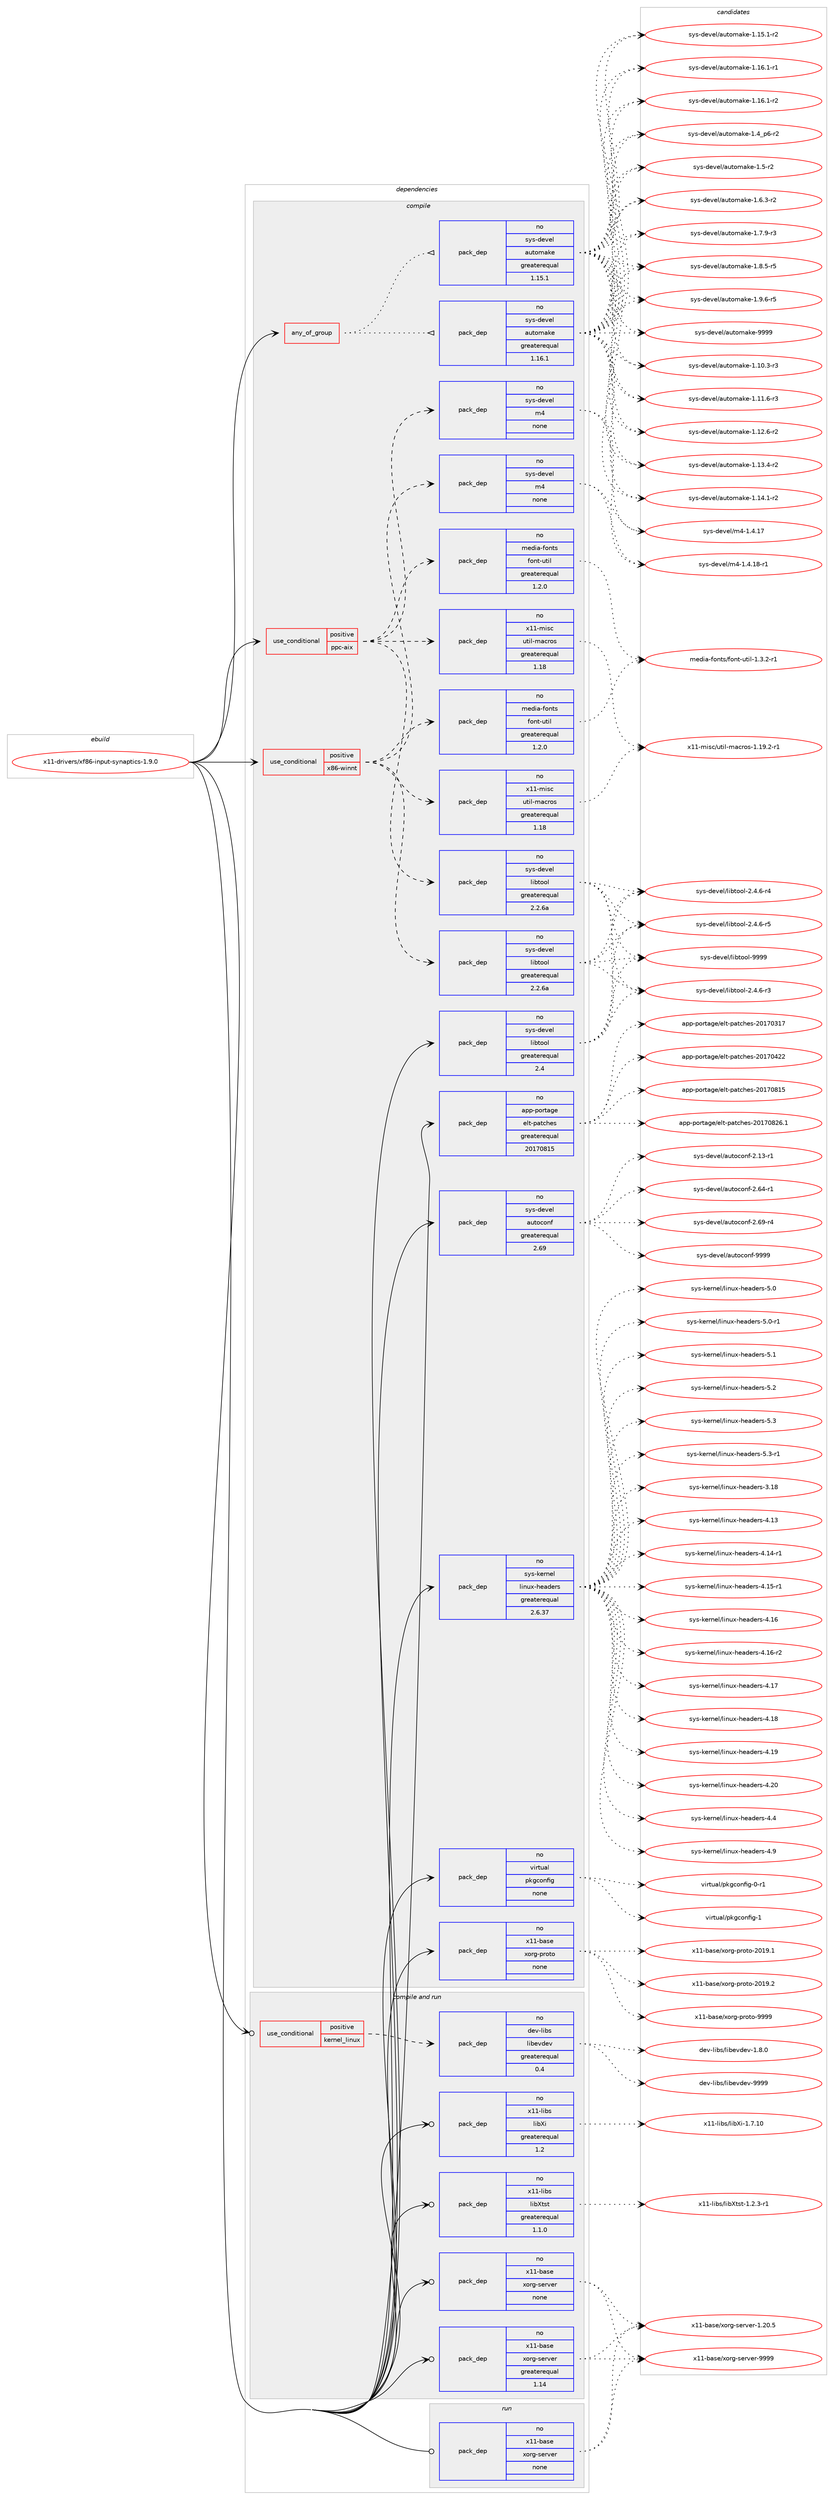 digraph prolog {

# *************
# Graph options
# *************

newrank=true;
concentrate=true;
compound=true;
graph [rankdir=LR,fontname=Helvetica,fontsize=10,ranksep=1.5];#, ranksep=2.5, nodesep=0.2];
edge  [arrowhead=vee];
node  [fontname=Helvetica,fontsize=10];

# **********
# The ebuild
# **********

subgraph cluster_leftcol {
color=gray;
rank=same;
label=<<i>ebuild</i>>;
id [label="x11-drivers/xf86-input-synaptics-1.9.0", color=red, width=4, href="../x11-drivers/xf86-input-synaptics-1.9.0.svg"];
}

# ****************
# The dependencies
# ****************

subgraph cluster_midcol {
color=gray;
label=<<i>dependencies</i>>;
subgraph cluster_compile {
fillcolor="#eeeeee";
style=filled;
label=<<i>compile</i>>;
subgraph any15921 {
dependency914341 [label=<<TABLE BORDER="0" CELLBORDER="1" CELLSPACING="0" CELLPADDING="4"><TR><TD CELLPADDING="10">any_of_group</TD></TR></TABLE>>, shape=none, color=red];subgraph pack678739 {
dependency914342 [label=<<TABLE BORDER="0" CELLBORDER="1" CELLSPACING="0" CELLPADDING="4" WIDTH="220"><TR><TD ROWSPAN="6" CELLPADDING="30">pack_dep</TD></TR><TR><TD WIDTH="110">no</TD></TR><TR><TD>sys-devel</TD></TR><TR><TD>automake</TD></TR><TR><TD>greaterequal</TD></TR><TR><TD>1.16.1</TD></TR></TABLE>>, shape=none, color=blue];
}
dependency914341:e -> dependency914342:w [weight=20,style="dotted",arrowhead="oinv"];
subgraph pack678740 {
dependency914343 [label=<<TABLE BORDER="0" CELLBORDER="1" CELLSPACING="0" CELLPADDING="4" WIDTH="220"><TR><TD ROWSPAN="6" CELLPADDING="30">pack_dep</TD></TR><TR><TD WIDTH="110">no</TD></TR><TR><TD>sys-devel</TD></TR><TR><TD>automake</TD></TR><TR><TD>greaterequal</TD></TR><TR><TD>1.15.1</TD></TR></TABLE>>, shape=none, color=blue];
}
dependency914341:e -> dependency914343:w [weight=20,style="dotted",arrowhead="oinv"];
}
id:e -> dependency914341:w [weight=20,style="solid",arrowhead="vee"];
subgraph cond219094 {
dependency914344 [label=<<TABLE BORDER="0" CELLBORDER="1" CELLSPACING="0" CELLPADDING="4"><TR><TD ROWSPAN="3" CELLPADDING="10">use_conditional</TD></TR><TR><TD>positive</TD></TR><TR><TD>ppc-aix</TD></TR></TABLE>>, shape=none, color=red];
subgraph pack678741 {
dependency914345 [label=<<TABLE BORDER="0" CELLBORDER="1" CELLSPACING="0" CELLPADDING="4" WIDTH="220"><TR><TD ROWSPAN="6" CELLPADDING="30">pack_dep</TD></TR><TR><TD WIDTH="110">no</TD></TR><TR><TD>sys-devel</TD></TR><TR><TD>libtool</TD></TR><TR><TD>greaterequal</TD></TR><TR><TD>2.2.6a</TD></TR></TABLE>>, shape=none, color=blue];
}
dependency914344:e -> dependency914345:w [weight=20,style="dashed",arrowhead="vee"];
subgraph pack678742 {
dependency914346 [label=<<TABLE BORDER="0" CELLBORDER="1" CELLSPACING="0" CELLPADDING="4" WIDTH="220"><TR><TD ROWSPAN="6" CELLPADDING="30">pack_dep</TD></TR><TR><TD WIDTH="110">no</TD></TR><TR><TD>sys-devel</TD></TR><TR><TD>m4</TD></TR><TR><TD>none</TD></TR><TR><TD></TD></TR></TABLE>>, shape=none, color=blue];
}
dependency914344:e -> dependency914346:w [weight=20,style="dashed",arrowhead="vee"];
subgraph pack678743 {
dependency914347 [label=<<TABLE BORDER="0" CELLBORDER="1" CELLSPACING="0" CELLPADDING="4" WIDTH="220"><TR><TD ROWSPAN="6" CELLPADDING="30">pack_dep</TD></TR><TR><TD WIDTH="110">no</TD></TR><TR><TD>x11-misc</TD></TR><TR><TD>util-macros</TD></TR><TR><TD>greaterequal</TD></TR><TR><TD>1.18</TD></TR></TABLE>>, shape=none, color=blue];
}
dependency914344:e -> dependency914347:w [weight=20,style="dashed",arrowhead="vee"];
subgraph pack678744 {
dependency914348 [label=<<TABLE BORDER="0" CELLBORDER="1" CELLSPACING="0" CELLPADDING="4" WIDTH="220"><TR><TD ROWSPAN="6" CELLPADDING="30">pack_dep</TD></TR><TR><TD WIDTH="110">no</TD></TR><TR><TD>media-fonts</TD></TR><TR><TD>font-util</TD></TR><TR><TD>greaterequal</TD></TR><TR><TD>1.2.0</TD></TR></TABLE>>, shape=none, color=blue];
}
dependency914344:e -> dependency914348:w [weight=20,style="dashed",arrowhead="vee"];
}
id:e -> dependency914344:w [weight=20,style="solid",arrowhead="vee"];
subgraph cond219095 {
dependency914349 [label=<<TABLE BORDER="0" CELLBORDER="1" CELLSPACING="0" CELLPADDING="4"><TR><TD ROWSPAN="3" CELLPADDING="10">use_conditional</TD></TR><TR><TD>positive</TD></TR><TR><TD>x86-winnt</TD></TR></TABLE>>, shape=none, color=red];
subgraph pack678745 {
dependency914350 [label=<<TABLE BORDER="0" CELLBORDER="1" CELLSPACING="0" CELLPADDING="4" WIDTH="220"><TR><TD ROWSPAN="6" CELLPADDING="30">pack_dep</TD></TR><TR><TD WIDTH="110">no</TD></TR><TR><TD>sys-devel</TD></TR><TR><TD>libtool</TD></TR><TR><TD>greaterequal</TD></TR><TR><TD>2.2.6a</TD></TR></TABLE>>, shape=none, color=blue];
}
dependency914349:e -> dependency914350:w [weight=20,style="dashed",arrowhead="vee"];
subgraph pack678746 {
dependency914351 [label=<<TABLE BORDER="0" CELLBORDER="1" CELLSPACING="0" CELLPADDING="4" WIDTH="220"><TR><TD ROWSPAN="6" CELLPADDING="30">pack_dep</TD></TR><TR><TD WIDTH="110">no</TD></TR><TR><TD>sys-devel</TD></TR><TR><TD>m4</TD></TR><TR><TD>none</TD></TR><TR><TD></TD></TR></TABLE>>, shape=none, color=blue];
}
dependency914349:e -> dependency914351:w [weight=20,style="dashed",arrowhead="vee"];
subgraph pack678747 {
dependency914352 [label=<<TABLE BORDER="0" CELLBORDER="1" CELLSPACING="0" CELLPADDING="4" WIDTH="220"><TR><TD ROWSPAN="6" CELLPADDING="30">pack_dep</TD></TR><TR><TD WIDTH="110">no</TD></TR><TR><TD>x11-misc</TD></TR><TR><TD>util-macros</TD></TR><TR><TD>greaterequal</TD></TR><TR><TD>1.18</TD></TR></TABLE>>, shape=none, color=blue];
}
dependency914349:e -> dependency914352:w [weight=20,style="dashed",arrowhead="vee"];
subgraph pack678748 {
dependency914353 [label=<<TABLE BORDER="0" CELLBORDER="1" CELLSPACING="0" CELLPADDING="4" WIDTH="220"><TR><TD ROWSPAN="6" CELLPADDING="30">pack_dep</TD></TR><TR><TD WIDTH="110">no</TD></TR><TR><TD>media-fonts</TD></TR><TR><TD>font-util</TD></TR><TR><TD>greaterequal</TD></TR><TR><TD>1.2.0</TD></TR></TABLE>>, shape=none, color=blue];
}
dependency914349:e -> dependency914353:w [weight=20,style="dashed",arrowhead="vee"];
}
id:e -> dependency914349:w [weight=20,style="solid",arrowhead="vee"];
subgraph pack678749 {
dependency914354 [label=<<TABLE BORDER="0" CELLBORDER="1" CELLSPACING="0" CELLPADDING="4" WIDTH="220"><TR><TD ROWSPAN="6" CELLPADDING="30">pack_dep</TD></TR><TR><TD WIDTH="110">no</TD></TR><TR><TD>app-portage</TD></TR><TR><TD>elt-patches</TD></TR><TR><TD>greaterequal</TD></TR><TR><TD>20170815</TD></TR></TABLE>>, shape=none, color=blue];
}
id:e -> dependency914354:w [weight=20,style="solid",arrowhead="vee"];
subgraph pack678750 {
dependency914355 [label=<<TABLE BORDER="0" CELLBORDER="1" CELLSPACING="0" CELLPADDING="4" WIDTH="220"><TR><TD ROWSPAN="6" CELLPADDING="30">pack_dep</TD></TR><TR><TD WIDTH="110">no</TD></TR><TR><TD>sys-devel</TD></TR><TR><TD>autoconf</TD></TR><TR><TD>greaterequal</TD></TR><TR><TD>2.69</TD></TR></TABLE>>, shape=none, color=blue];
}
id:e -> dependency914355:w [weight=20,style="solid",arrowhead="vee"];
subgraph pack678751 {
dependency914356 [label=<<TABLE BORDER="0" CELLBORDER="1" CELLSPACING="0" CELLPADDING="4" WIDTH="220"><TR><TD ROWSPAN="6" CELLPADDING="30">pack_dep</TD></TR><TR><TD WIDTH="110">no</TD></TR><TR><TD>sys-devel</TD></TR><TR><TD>libtool</TD></TR><TR><TD>greaterequal</TD></TR><TR><TD>2.4</TD></TR></TABLE>>, shape=none, color=blue];
}
id:e -> dependency914356:w [weight=20,style="solid",arrowhead="vee"];
subgraph pack678752 {
dependency914357 [label=<<TABLE BORDER="0" CELLBORDER="1" CELLSPACING="0" CELLPADDING="4" WIDTH="220"><TR><TD ROWSPAN="6" CELLPADDING="30">pack_dep</TD></TR><TR><TD WIDTH="110">no</TD></TR><TR><TD>sys-kernel</TD></TR><TR><TD>linux-headers</TD></TR><TR><TD>greaterequal</TD></TR><TR><TD>2.6.37</TD></TR></TABLE>>, shape=none, color=blue];
}
id:e -> dependency914357:w [weight=20,style="solid",arrowhead="vee"];
subgraph pack678753 {
dependency914358 [label=<<TABLE BORDER="0" CELLBORDER="1" CELLSPACING="0" CELLPADDING="4" WIDTH="220"><TR><TD ROWSPAN="6" CELLPADDING="30">pack_dep</TD></TR><TR><TD WIDTH="110">no</TD></TR><TR><TD>virtual</TD></TR><TR><TD>pkgconfig</TD></TR><TR><TD>none</TD></TR><TR><TD></TD></TR></TABLE>>, shape=none, color=blue];
}
id:e -> dependency914358:w [weight=20,style="solid",arrowhead="vee"];
subgraph pack678754 {
dependency914359 [label=<<TABLE BORDER="0" CELLBORDER="1" CELLSPACING="0" CELLPADDING="4" WIDTH="220"><TR><TD ROWSPAN="6" CELLPADDING="30">pack_dep</TD></TR><TR><TD WIDTH="110">no</TD></TR><TR><TD>x11-base</TD></TR><TR><TD>xorg-proto</TD></TR><TR><TD>none</TD></TR><TR><TD></TD></TR></TABLE>>, shape=none, color=blue];
}
id:e -> dependency914359:w [weight=20,style="solid",arrowhead="vee"];
}
subgraph cluster_compileandrun {
fillcolor="#eeeeee";
style=filled;
label=<<i>compile and run</i>>;
subgraph cond219096 {
dependency914360 [label=<<TABLE BORDER="0" CELLBORDER="1" CELLSPACING="0" CELLPADDING="4"><TR><TD ROWSPAN="3" CELLPADDING="10">use_conditional</TD></TR><TR><TD>positive</TD></TR><TR><TD>kernel_linux</TD></TR></TABLE>>, shape=none, color=red];
subgraph pack678755 {
dependency914361 [label=<<TABLE BORDER="0" CELLBORDER="1" CELLSPACING="0" CELLPADDING="4" WIDTH="220"><TR><TD ROWSPAN="6" CELLPADDING="30">pack_dep</TD></TR><TR><TD WIDTH="110">no</TD></TR><TR><TD>dev-libs</TD></TR><TR><TD>libevdev</TD></TR><TR><TD>greaterequal</TD></TR><TR><TD>0.4</TD></TR></TABLE>>, shape=none, color=blue];
}
dependency914360:e -> dependency914361:w [weight=20,style="dashed",arrowhead="vee"];
}
id:e -> dependency914360:w [weight=20,style="solid",arrowhead="odotvee"];
subgraph pack678756 {
dependency914362 [label=<<TABLE BORDER="0" CELLBORDER="1" CELLSPACING="0" CELLPADDING="4" WIDTH="220"><TR><TD ROWSPAN="6" CELLPADDING="30">pack_dep</TD></TR><TR><TD WIDTH="110">no</TD></TR><TR><TD>x11-base</TD></TR><TR><TD>xorg-server</TD></TR><TR><TD>greaterequal</TD></TR><TR><TD>1.14</TD></TR></TABLE>>, shape=none, color=blue];
}
id:e -> dependency914362:w [weight=20,style="solid",arrowhead="odotvee"];
subgraph pack678757 {
dependency914363 [label=<<TABLE BORDER="0" CELLBORDER="1" CELLSPACING="0" CELLPADDING="4" WIDTH="220"><TR><TD ROWSPAN="6" CELLPADDING="30">pack_dep</TD></TR><TR><TD WIDTH="110">no</TD></TR><TR><TD>x11-base</TD></TR><TR><TD>xorg-server</TD></TR><TR><TD>none</TD></TR><TR><TD></TD></TR></TABLE>>, shape=none, color=blue];
}
id:e -> dependency914363:w [weight=20,style="solid",arrowhead="odotvee"];
subgraph pack678758 {
dependency914364 [label=<<TABLE BORDER="0" CELLBORDER="1" CELLSPACING="0" CELLPADDING="4" WIDTH="220"><TR><TD ROWSPAN="6" CELLPADDING="30">pack_dep</TD></TR><TR><TD WIDTH="110">no</TD></TR><TR><TD>x11-libs</TD></TR><TR><TD>libXi</TD></TR><TR><TD>greaterequal</TD></TR><TR><TD>1.2</TD></TR></TABLE>>, shape=none, color=blue];
}
id:e -> dependency914364:w [weight=20,style="solid",arrowhead="odotvee"];
subgraph pack678759 {
dependency914365 [label=<<TABLE BORDER="0" CELLBORDER="1" CELLSPACING="0" CELLPADDING="4" WIDTH="220"><TR><TD ROWSPAN="6" CELLPADDING="30">pack_dep</TD></TR><TR><TD WIDTH="110">no</TD></TR><TR><TD>x11-libs</TD></TR><TR><TD>libXtst</TD></TR><TR><TD>greaterequal</TD></TR><TR><TD>1.1.0</TD></TR></TABLE>>, shape=none, color=blue];
}
id:e -> dependency914365:w [weight=20,style="solid",arrowhead="odotvee"];
}
subgraph cluster_run {
fillcolor="#eeeeee";
style=filled;
label=<<i>run</i>>;
subgraph pack678760 {
dependency914366 [label=<<TABLE BORDER="0" CELLBORDER="1" CELLSPACING="0" CELLPADDING="4" WIDTH="220"><TR><TD ROWSPAN="6" CELLPADDING="30">pack_dep</TD></TR><TR><TD WIDTH="110">no</TD></TR><TR><TD>x11-base</TD></TR><TR><TD>xorg-server</TD></TR><TR><TD>none</TD></TR><TR><TD></TD></TR></TABLE>>, shape=none, color=blue];
}
id:e -> dependency914366:w [weight=20,style="solid",arrowhead="odot"];
}
}

# **************
# The candidates
# **************

subgraph cluster_choices {
rank=same;
color=gray;
label=<<i>candidates</i>>;

subgraph choice678739 {
color=black;
nodesep=1;
choice11512111545100101118101108479711711611110997107101454946494846514511451 [label="sys-devel/automake-1.10.3-r3", color=red, width=4,href="../sys-devel/automake-1.10.3-r3.svg"];
choice11512111545100101118101108479711711611110997107101454946494946544511451 [label="sys-devel/automake-1.11.6-r3", color=red, width=4,href="../sys-devel/automake-1.11.6-r3.svg"];
choice11512111545100101118101108479711711611110997107101454946495046544511450 [label="sys-devel/automake-1.12.6-r2", color=red, width=4,href="../sys-devel/automake-1.12.6-r2.svg"];
choice11512111545100101118101108479711711611110997107101454946495146524511450 [label="sys-devel/automake-1.13.4-r2", color=red, width=4,href="../sys-devel/automake-1.13.4-r2.svg"];
choice11512111545100101118101108479711711611110997107101454946495246494511450 [label="sys-devel/automake-1.14.1-r2", color=red, width=4,href="../sys-devel/automake-1.14.1-r2.svg"];
choice11512111545100101118101108479711711611110997107101454946495346494511450 [label="sys-devel/automake-1.15.1-r2", color=red, width=4,href="../sys-devel/automake-1.15.1-r2.svg"];
choice11512111545100101118101108479711711611110997107101454946495446494511449 [label="sys-devel/automake-1.16.1-r1", color=red, width=4,href="../sys-devel/automake-1.16.1-r1.svg"];
choice11512111545100101118101108479711711611110997107101454946495446494511450 [label="sys-devel/automake-1.16.1-r2", color=red, width=4,href="../sys-devel/automake-1.16.1-r2.svg"];
choice115121115451001011181011084797117116111109971071014549465295112544511450 [label="sys-devel/automake-1.4_p6-r2", color=red, width=4,href="../sys-devel/automake-1.4_p6-r2.svg"];
choice11512111545100101118101108479711711611110997107101454946534511450 [label="sys-devel/automake-1.5-r2", color=red, width=4,href="../sys-devel/automake-1.5-r2.svg"];
choice115121115451001011181011084797117116111109971071014549465446514511450 [label="sys-devel/automake-1.6.3-r2", color=red, width=4,href="../sys-devel/automake-1.6.3-r2.svg"];
choice115121115451001011181011084797117116111109971071014549465546574511451 [label="sys-devel/automake-1.7.9-r3", color=red, width=4,href="../sys-devel/automake-1.7.9-r3.svg"];
choice115121115451001011181011084797117116111109971071014549465646534511453 [label="sys-devel/automake-1.8.5-r5", color=red, width=4,href="../sys-devel/automake-1.8.5-r5.svg"];
choice115121115451001011181011084797117116111109971071014549465746544511453 [label="sys-devel/automake-1.9.6-r5", color=red, width=4,href="../sys-devel/automake-1.9.6-r5.svg"];
choice115121115451001011181011084797117116111109971071014557575757 [label="sys-devel/automake-9999", color=red, width=4,href="../sys-devel/automake-9999.svg"];
dependency914342:e -> choice11512111545100101118101108479711711611110997107101454946494846514511451:w [style=dotted,weight="100"];
dependency914342:e -> choice11512111545100101118101108479711711611110997107101454946494946544511451:w [style=dotted,weight="100"];
dependency914342:e -> choice11512111545100101118101108479711711611110997107101454946495046544511450:w [style=dotted,weight="100"];
dependency914342:e -> choice11512111545100101118101108479711711611110997107101454946495146524511450:w [style=dotted,weight="100"];
dependency914342:e -> choice11512111545100101118101108479711711611110997107101454946495246494511450:w [style=dotted,weight="100"];
dependency914342:e -> choice11512111545100101118101108479711711611110997107101454946495346494511450:w [style=dotted,weight="100"];
dependency914342:e -> choice11512111545100101118101108479711711611110997107101454946495446494511449:w [style=dotted,weight="100"];
dependency914342:e -> choice11512111545100101118101108479711711611110997107101454946495446494511450:w [style=dotted,weight="100"];
dependency914342:e -> choice115121115451001011181011084797117116111109971071014549465295112544511450:w [style=dotted,weight="100"];
dependency914342:e -> choice11512111545100101118101108479711711611110997107101454946534511450:w [style=dotted,weight="100"];
dependency914342:e -> choice115121115451001011181011084797117116111109971071014549465446514511450:w [style=dotted,weight="100"];
dependency914342:e -> choice115121115451001011181011084797117116111109971071014549465546574511451:w [style=dotted,weight="100"];
dependency914342:e -> choice115121115451001011181011084797117116111109971071014549465646534511453:w [style=dotted,weight="100"];
dependency914342:e -> choice115121115451001011181011084797117116111109971071014549465746544511453:w [style=dotted,weight="100"];
dependency914342:e -> choice115121115451001011181011084797117116111109971071014557575757:w [style=dotted,weight="100"];
}
subgraph choice678740 {
color=black;
nodesep=1;
choice11512111545100101118101108479711711611110997107101454946494846514511451 [label="sys-devel/automake-1.10.3-r3", color=red, width=4,href="../sys-devel/automake-1.10.3-r3.svg"];
choice11512111545100101118101108479711711611110997107101454946494946544511451 [label="sys-devel/automake-1.11.6-r3", color=red, width=4,href="../sys-devel/automake-1.11.6-r3.svg"];
choice11512111545100101118101108479711711611110997107101454946495046544511450 [label="sys-devel/automake-1.12.6-r2", color=red, width=4,href="../sys-devel/automake-1.12.6-r2.svg"];
choice11512111545100101118101108479711711611110997107101454946495146524511450 [label="sys-devel/automake-1.13.4-r2", color=red, width=4,href="../sys-devel/automake-1.13.4-r2.svg"];
choice11512111545100101118101108479711711611110997107101454946495246494511450 [label="sys-devel/automake-1.14.1-r2", color=red, width=4,href="../sys-devel/automake-1.14.1-r2.svg"];
choice11512111545100101118101108479711711611110997107101454946495346494511450 [label="sys-devel/automake-1.15.1-r2", color=red, width=4,href="../sys-devel/automake-1.15.1-r2.svg"];
choice11512111545100101118101108479711711611110997107101454946495446494511449 [label="sys-devel/automake-1.16.1-r1", color=red, width=4,href="../sys-devel/automake-1.16.1-r1.svg"];
choice11512111545100101118101108479711711611110997107101454946495446494511450 [label="sys-devel/automake-1.16.1-r2", color=red, width=4,href="../sys-devel/automake-1.16.1-r2.svg"];
choice115121115451001011181011084797117116111109971071014549465295112544511450 [label="sys-devel/automake-1.4_p6-r2", color=red, width=4,href="../sys-devel/automake-1.4_p6-r2.svg"];
choice11512111545100101118101108479711711611110997107101454946534511450 [label="sys-devel/automake-1.5-r2", color=red, width=4,href="../sys-devel/automake-1.5-r2.svg"];
choice115121115451001011181011084797117116111109971071014549465446514511450 [label="sys-devel/automake-1.6.3-r2", color=red, width=4,href="../sys-devel/automake-1.6.3-r2.svg"];
choice115121115451001011181011084797117116111109971071014549465546574511451 [label="sys-devel/automake-1.7.9-r3", color=red, width=4,href="../sys-devel/automake-1.7.9-r3.svg"];
choice115121115451001011181011084797117116111109971071014549465646534511453 [label="sys-devel/automake-1.8.5-r5", color=red, width=4,href="../sys-devel/automake-1.8.5-r5.svg"];
choice115121115451001011181011084797117116111109971071014549465746544511453 [label="sys-devel/automake-1.9.6-r5", color=red, width=4,href="../sys-devel/automake-1.9.6-r5.svg"];
choice115121115451001011181011084797117116111109971071014557575757 [label="sys-devel/automake-9999", color=red, width=4,href="../sys-devel/automake-9999.svg"];
dependency914343:e -> choice11512111545100101118101108479711711611110997107101454946494846514511451:w [style=dotted,weight="100"];
dependency914343:e -> choice11512111545100101118101108479711711611110997107101454946494946544511451:w [style=dotted,weight="100"];
dependency914343:e -> choice11512111545100101118101108479711711611110997107101454946495046544511450:w [style=dotted,weight="100"];
dependency914343:e -> choice11512111545100101118101108479711711611110997107101454946495146524511450:w [style=dotted,weight="100"];
dependency914343:e -> choice11512111545100101118101108479711711611110997107101454946495246494511450:w [style=dotted,weight="100"];
dependency914343:e -> choice11512111545100101118101108479711711611110997107101454946495346494511450:w [style=dotted,weight="100"];
dependency914343:e -> choice11512111545100101118101108479711711611110997107101454946495446494511449:w [style=dotted,weight="100"];
dependency914343:e -> choice11512111545100101118101108479711711611110997107101454946495446494511450:w [style=dotted,weight="100"];
dependency914343:e -> choice115121115451001011181011084797117116111109971071014549465295112544511450:w [style=dotted,weight="100"];
dependency914343:e -> choice11512111545100101118101108479711711611110997107101454946534511450:w [style=dotted,weight="100"];
dependency914343:e -> choice115121115451001011181011084797117116111109971071014549465446514511450:w [style=dotted,weight="100"];
dependency914343:e -> choice115121115451001011181011084797117116111109971071014549465546574511451:w [style=dotted,weight="100"];
dependency914343:e -> choice115121115451001011181011084797117116111109971071014549465646534511453:w [style=dotted,weight="100"];
dependency914343:e -> choice115121115451001011181011084797117116111109971071014549465746544511453:w [style=dotted,weight="100"];
dependency914343:e -> choice115121115451001011181011084797117116111109971071014557575757:w [style=dotted,weight="100"];
}
subgraph choice678741 {
color=black;
nodesep=1;
choice1151211154510010111810110847108105981161111111084550465246544511451 [label="sys-devel/libtool-2.4.6-r3", color=red, width=4,href="../sys-devel/libtool-2.4.6-r3.svg"];
choice1151211154510010111810110847108105981161111111084550465246544511452 [label="sys-devel/libtool-2.4.6-r4", color=red, width=4,href="../sys-devel/libtool-2.4.6-r4.svg"];
choice1151211154510010111810110847108105981161111111084550465246544511453 [label="sys-devel/libtool-2.4.6-r5", color=red, width=4,href="../sys-devel/libtool-2.4.6-r5.svg"];
choice1151211154510010111810110847108105981161111111084557575757 [label="sys-devel/libtool-9999", color=red, width=4,href="../sys-devel/libtool-9999.svg"];
dependency914345:e -> choice1151211154510010111810110847108105981161111111084550465246544511451:w [style=dotted,weight="100"];
dependency914345:e -> choice1151211154510010111810110847108105981161111111084550465246544511452:w [style=dotted,weight="100"];
dependency914345:e -> choice1151211154510010111810110847108105981161111111084550465246544511453:w [style=dotted,weight="100"];
dependency914345:e -> choice1151211154510010111810110847108105981161111111084557575757:w [style=dotted,weight="100"];
}
subgraph choice678742 {
color=black;
nodesep=1;
choice11512111545100101118101108471095245494652464955 [label="sys-devel/m4-1.4.17", color=red, width=4,href="../sys-devel/m4-1.4.17.svg"];
choice115121115451001011181011084710952454946524649564511449 [label="sys-devel/m4-1.4.18-r1", color=red, width=4,href="../sys-devel/m4-1.4.18-r1.svg"];
dependency914346:e -> choice11512111545100101118101108471095245494652464955:w [style=dotted,weight="100"];
dependency914346:e -> choice115121115451001011181011084710952454946524649564511449:w [style=dotted,weight="100"];
}
subgraph choice678743 {
color=black;
nodesep=1;
choice1204949451091051159947117116105108451099799114111115454946495746504511449 [label="x11-misc/util-macros-1.19.2-r1", color=red, width=4,href="../x11-misc/util-macros-1.19.2-r1.svg"];
dependency914347:e -> choice1204949451091051159947117116105108451099799114111115454946495746504511449:w [style=dotted,weight="100"];
}
subgraph choice678744 {
color=black;
nodesep=1;
choice109101100105974510211111011611547102111110116451171161051084549465146504511449 [label="media-fonts/font-util-1.3.2-r1", color=red, width=4,href="../media-fonts/font-util-1.3.2-r1.svg"];
dependency914348:e -> choice109101100105974510211111011611547102111110116451171161051084549465146504511449:w [style=dotted,weight="100"];
}
subgraph choice678745 {
color=black;
nodesep=1;
choice1151211154510010111810110847108105981161111111084550465246544511451 [label="sys-devel/libtool-2.4.6-r3", color=red, width=4,href="../sys-devel/libtool-2.4.6-r3.svg"];
choice1151211154510010111810110847108105981161111111084550465246544511452 [label="sys-devel/libtool-2.4.6-r4", color=red, width=4,href="../sys-devel/libtool-2.4.6-r4.svg"];
choice1151211154510010111810110847108105981161111111084550465246544511453 [label="sys-devel/libtool-2.4.6-r5", color=red, width=4,href="../sys-devel/libtool-2.4.6-r5.svg"];
choice1151211154510010111810110847108105981161111111084557575757 [label="sys-devel/libtool-9999", color=red, width=4,href="../sys-devel/libtool-9999.svg"];
dependency914350:e -> choice1151211154510010111810110847108105981161111111084550465246544511451:w [style=dotted,weight="100"];
dependency914350:e -> choice1151211154510010111810110847108105981161111111084550465246544511452:w [style=dotted,weight="100"];
dependency914350:e -> choice1151211154510010111810110847108105981161111111084550465246544511453:w [style=dotted,weight="100"];
dependency914350:e -> choice1151211154510010111810110847108105981161111111084557575757:w [style=dotted,weight="100"];
}
subgraph choice678746 {
color=black;
nodesep=1;
choice11512111545100101118101108471095245494652464955 [label="sys-devel/m4-1.4.17", color=red, width=4,href="../sys-devel/m4-1.4.17.svg"];
choice115121115451001011181011084710952454946524649564511449 [label="sys-devel/m4-1.4.18-r1", color=red, width=4,href="../sys-devel/m4-1.4.18-r1.svg"];
dependency914351:e -> choice11512111545100101118101108471095245494652464955:w [style=dotted,weight="100"];
dependency914351:e -> choice115121115451001011181011084710952454946524649564511449:w [style=dotted,weight="100"];
}
subgraph choice678747 {
color=black;
nodesep=1;
choice1204949451091051159947117116105108451099799114111115454946495746504511449 [label="x11-misc/util-macros-1.19.2-r1", color=red, width=4,href="../x11-misc/util-macros-1.19.2-r1.svg"];
dependency914352:e -> choice1204949451091051159947117116105108451099799114111115454946495746504511449:w [style=dotted,weight="100"];
}
subgraph choice678748 {
color=black;
nodesep=1;
choice109101100105974510211111011611547102111110116451171161051084549465146504511449 [label="media-fonts/font-util-1.3.2-r1", color=red, width=4,href="../media-fonts/font-util-1.3.2-r1.svg"];
dependency914353:e -> choice109101100105974510211111011611547102111110116451171161051084549465146504511449:w [style=dotted,weight="100"];
}
subgraph choice678749 {
color=black;
nodesep=1;
choice97112112451121111141169710310147101108116451129711699104101115455048495548514955 [label="app-portage/elt-patches-20170317", color=red, width=4,href="../app-portage/elt-patches-20170317.svg"];
choice97112112451121111141169710310147101108116451129711699104101115455048495548525050 [label="app-portage/elt-patches-20170422", color=red, width=4,href="../app-portage/elt-patches-20170422.svg"];
choice97112112451121111141169710310147101108116451129711699104101115455048495548564953 [label="app-portage/elt-patches-20170815", color=red, width=4,href="../app-portage/elt-patches-20170815.svg"];
choice971121124511211111411697103101471011081164511297116991041011154550484955485650544649 [label="app-portage/elt-patches-20170826.1", color=red, width=4,href="../app-portage/elt-patches-20170826.1.svg"];
dependency914354:e -> choice97112112451121111141169710310147101108116451129711699104101115455048495548514955:w [style=dotted,weight="100"];
dependency914354:e -> choice97112112451121111141169710310147101108116451129711699104101115455048495548525050:w [style=dotted,weight="100"];
dependency914354:e -> choice97112112451121111141169710310147101108116451129711699104101115455048495548564953:w [style=dotted,weight="100"];
dependency914354:e -> choice971121124511211111411697103101471011081164511297116991041011154550484955485650544649:w [style=dotted,weight="100"];
}
subgraph choice678750 {
color=black;
nodesep=1;
choice1151211154510010111810110847971171161119911111010245504649514511449 [label="sys-devel/autoconf-2.13-r1", color=red, width=4,href="../sys-devel/autoconf-2.13-r1.svg"];
choice1151211154510010111810110847971171161119911111010245504654524511449 [label="sys-devel/autoconf-2.64-r1", color=red, width=4,href="../sys-devel/autoconf-2.64-r1.svg"];
choice1151211154510010111810110847971171161119911111010245504654574511452 [label="sys-devel/autoconf-2.69-r4", color=red, width=4,href="../sys-devel/autoconf-2.69-r4.svg"];
choice115121115451001011181011084797117116111991111101024557575757 [label="sys-devel/autoconf-9999", color=red, width=4,href="../sys-devel/autoconf-9999.svg"];
dependency914355:e -> choice1151211154510010111810110847971171161119911111010245504649514511449:w [style=dotted,weight="100"];
dependency914355:e -> choice1151211154510010111810110847971171161119911111010245504654524511449:w [style=dotted,weight="100"];
dependency914355:e -> choice1151211154510010111810110847971171161119911111010245504654574511452:w [style=dotted,weight="100"];
dependency914355:e -> choice115121115451001011181011084797117116111991111101024557575757:w [style=dotted,weight="100"];
}
subgraph choice678751 {
color=black;
nodesep=1;
choice1151211154510010111810110847108105981161111111084550465246544511451 [label="sys-devel/libtool-2.4.6-r3", color=red, width=4,href="../sys-devel/libtool-2.4.6-r3.svg"];
choice1151211154510010111810110847108105981161111111084550465246544511452 [label="sys-devel/libtool-2.4.6-r4", color=red, width=4,href="../sys-devel/libtool-2.4.6-r4.svg"];
choice1151211154510010111810110847108105981161111111084550465246544511453 [label="sys-devel/libtool-2.4.6-r5", color=red, width=4,href="../sys-devel/libtool-2.4.6-r5.svg"];
choice1151211154510010111810110847108105981161111111084557575757 [label="sys-devel/libtool-9999", color=red, width=4,href="../sys-devel/libtool-9999.svg"];
dependency914356:e -> choice1151211154510010111810110847108105981161111111084550465246544511451:w [style=dotted,weight="100"];
dependency914356:e -> choice1151211154510010111810110847108105981161111111084550465246544511452:w [style=dotted,weight="100"];
dependency914356:e -> choice1151211154510010111810110847108105981161111111084550465246544511453:w [style=dotted,weight="100"];
dependency914356:e -> choice1151211154510010111810110847108105981161111111084557575757:w [style=dotted,weight="100"];
}
subgraph choice678752 {
color=black;
nodesep=1;
choice115121115451071011141101011084710810511011712045104101971001011141154551464956 [label="sys-kernel/linux-headers-3.18", color=red, width=4,href="../sys-kernel/linux-headers-3.18.svg"];
choice115121115451071011141101011084710810511011712045104101971001011141154552464951 [label="sys-kernel/linux-headers-4.13", color=red, width=4,href="../sys-kernel/linux-headers-4.13.svg"];
choice1151211154510710111411010110847108105110117120451041019710010111411545524649524511449 [label="sys-kernel/linux-headers-4.14-r1", color=red, width=4,href="../sys-kernel/linux-headers-4.14-r1.svg"];
choice1151211154510710111411010110847108105110117120451041019710010111411545524649534511449 [label="sys-kernel/linux-headers-4.15-r1", color=red, width=4,href="../sys-kernel/linux-headers-4.15-r1.svg"];
choice115121115451071011141101011084710810511011712045104101971001011141154552464954 [label="sys-kernel/linux-headers-4.16", color=red, width=4,href="../sys-kernel/linux-headers-4.16.svg"];
choice1151211154510710111411010110847108105110117120451041019710010111411545524649544511450 [label="sys-kernel/linux-headers-4.16-r2", color=red, width=4,href="../sys-kernel/linux-headers-4.16-r2.svg"];
choice115121115451071011141101011084710810511011712045104101971001011141154552464955 [label="sys-kernel/linux-headers-4.17", color=red, width=4,href="../sys-kernel/linux-headers-4.17.svg"];
choice115121115451071011141101011084710810511011712045104101971001011141154552464956 [label="sys-kernel/linux-headers-4.18", color=red, width=4,href="../sys-kernel/linux-headers-4.18.svg"];
choice115121115451071011141101011084710810511011712045104101971001011141154552464957 [label="sys-kernel/linux-headers-4.19", color=red, width=4,href="../sys-kernel/linux-headers-4.19.svg"];
choice115121115451071011141101011084710810511011712045104101971001011141154552465048 [label="sys-kernel/linux-headers-4.20", color=red, width=4,href="../sys-kernel/linux-headers-4.20.svg"];
choice1151211154510710111411010110847108105110117120451041019710010111411545524652 [label="sys-kernel/linux-headers-4.4", color=red, width=4,href="../sys-kernel/linux-headers-4.4.svg"];
choice1151211154510710111411010110847108105110117120451041019710010111411545524657 [label="sys-kernel/linux-headers-4.9", color=red, width=4,href="../sys-kernel/linux-headers-4.9.svg"];
choice1151211154510710111411010110847108105110117120451041019710010111411545534648 [label="sys-kernel/linux-headers-5.0", color=red, width=4,href="../sys-kernel/linux-headers-5.0.svg"];
choice11512111545107101114110101108471081051101171204510410197100101114115455346484511449 [label="sys-kernel/linux-headers-5.0-r1", color=red, width=4,href="../sys-kernel/linux-headers-5.0-r1.svg"];
choice1151211154510710111411010110847108105110117120451041019710010111411545534649 [label="sys-kernel/linux-headers-5.1", color=red, width=4,href="../sys-kernel/linux-headers-5.1.svg"];
choice1151211154510710111411010110847108105110117120451041019710010111411545534650 [label="sys-kernel/linux-headers-5.2", color=red, width=4,href="../sys-kernel/linux-headers-5.2.svg"];
choice1151211154510710111411010110847108105110117120451041019710010111411545534651 [label="sys-kernel/linux-headers-5.3", color=red, width=4,href="../sys-kernel/linux-headers-5.3.svg"];
choice11512111545107101114110101108471081051101171204510410197100101114115455346514511449 [label="sys-kernel/linux-headers-5.3-r1", color=red, width=4,href="../sys-kernel/linux-headers-5.3-r1.svg"];
dependency914357:e -> choice115121115451071011141101011084710810511011712045104101971001011141154551464956:w [style=dotted,weight="100"];
dependency914357:e -> choice115121115451071011141101011084710810511011712045104101971001011141154552464951:w [style=dotted,weight="100"];
dependency914357:e -> choice1151211154510710111411010110847108105110117120451041019710010111411545524649524511449:w [style=dotted,weight="100"];
dependency914357:e -> choice1151211154510710111411010110847108105110117120451041019710010111411545524649534511449:w [style=dotted,weight="100"];
dependency914357:e -> choice115121115451071011141101011084710810511011712045104101971001011141154552464954:w [style=dotted,weight="100"];
dependency914357:e -> choice1151211154510710111411010110847108105110117120451041019710010111411545524649544511450:w [style=dotted,weight="100"];
dependency914357:e -> choice115121115451071011141101011084710810511011712045104101971001011141154552464955:w [style=dotted,weight="100"];
dependency914357:e -> choice115121115451071011141101011084710810511011712045104101971001011141154552464956:w [style=dotted,weight="100"];
dependency914357:e -> choice115121115451071011141101011084710810511011712045104101971001011141154552464957:w [style=dotted,weight="100"];
dependency914357:e -> choice115121115451071011141101011084710810511011712045104101971001011141154552465048:w [style=dotted,weight="100"];
dependency914357:e -> choice1151211154510710111411010110847108105110117120451041019710010111411545524652:w [style=dotted,weight="100"];
dependency914357:e -> choice1151211154510710111411010110847108105110117120451041019710010111411545524657:w [style=dotted,weight="100"];
dependency914357:e -> choice1151211154510710111411010110847108105110117120451041019710010111411545534648:w [style=dotted,weight="100"];
dependency914357:e -> choice11512111545107101114110101108471081051101171204510410197100101114115455346484511449:w [style=dotted,weight="100"];
dependency914357:e -> choice1151211154510710111411010110847108105110117120451041019710010111411545534649:w [style=dotted,weight="100"];
dependency914357:e -> choice1151211154510710111411010110847108105110117120451041019710010111411545534650:w [style=dotted,weight="100"];
dependency914357:e -> choice1151211154510710111411010110847108105110117120451041019710010111411545534651:w [style=dotted,weight="100"];
dependency914357:e -> choice11512111545107101114110101108471081051101171204510410197100101114115455346514511449:w [style=dotted,weight="100"];
}
subgraph choice678753 {
color=black;
nodesep=1;
choice11810511411611797108471121071039911111010210510345484511449 [label="virtual/pkgconfig-0-r1", color=red, width=4,href="../virtual/pkgconfig-0-r1.svg"];
choice1181051141161179710847112107103991111101021051034549 [label="virtual/pkgconfig-1", color=red, width=4,href="../virtual/pkgconfig-1.svg"];
dependency914358:e -> choice11810511411611797108471121071039911111010210510345484511449:w [style=dotted,weight="100"];
dependency914358:e -> choice1181051141161179710847112107103991111101021051034549:w [style=dotted,weight="100"];
}
subgraph choice678754 {
color=black;
nodesep=1;
choice1204949459897115101471201111141034511211411111611145504849574649 [label="x11-base/xorg-proto-2019.1", color=red, width=4,href="../x11-base/xorg-proto-2019.1.svg"];
choice1204949459897115101471201111141034511211411111611145504849574650 [label="x11-base/xorg-proto-2019.2", color=red, width=4,href="../x11-base/xorg-proto-2019.2.svg"];
choice120494945989711510147120111114103451121141111161114557575757 [label="x11-base/xorg-proto-9999", color=red, width=4,href="../x11-base/xorg-proto-9999.svg"];
dependency914359:e -> choice1204949459897115101471201111141034511211411111611145504849574649:w [style=dotted,weight="100"];
dependency914359:e -> choice1204949459897115101471201111141034511211411111611145504849574650:w [style=dotted,weight="100"];
dependency914359:e -> choice120494945989711510147120111114103451121141111161114557575757:w [style=dotted,weight="100"];
}
subgraph choice678755 {
color=black;
nodesep=1;
choice10010111845108105981154710810598101118100101118454946564648 [label="dev-libs/libevdev-1.8.0", color=red, width=4,href="../dev-libs/libevdev-1.8.0.svg"];
choice100101118451081059811547108105981011181001011184557575757 [label="dev-libs/libevdev-9999", color=red, width=4,href="../dev-libs/libevdev-9999.svg"];
dependency914361:e -> choice10010111845108105981154710810598101118100101118454946564648:w [style=dotted,weight="100"];
dependency914361:e -> choice100101118451081059811547108105981011181001011184557575757:w [style=dotted,weight="100"];
}
subgraph choice678756 {
color=black;
nodesep=1;
choice1204949459897115101471201111141034511510111411810111445494650484653 [label="x11-base/xorg-server-1.20.5", color=red, width=4,href="../x11-base/xorg-server-1.20.5.svg"];
choice120494945989711510147120111114103451151011141181011144557575757 [label="x11-base/xorg-server-9999", color=red, width=4,href="../x11-base/xorg-server-9999.svg"];
dependency914362:e -> choice1204949459897115101471201111141034511510111411810111445494650484653:w [style=dotted,weight="100"];
dependency914362:e -> choice120494945989711510147120111114103451151011141181011144557575757:w [style=dotted,weight="100"];
}
subgraph choice678757 {
color=black;
nodesep=1;
choice1204949459897115101471201111141034511510111411810111445494650484653 [label="x11-base/xorg-server-1.20.5", color=red, width=4,href="../x11-base/xorg-server-1.20.5.svg"];
choice120494945989711510147120111114103451151011141181011144557575757 [label="x11-base/xorg-server-9999", color=red, width=4,href="../x11-base/xorg-server-9999.svg"];
dependency914363:e -> choice1204949459897115101471201111141034511510111411810111445494650484653:w [style=dotted,weight="100"];
dependency914363:e -> choice120494945989711510147120111114103451151011141181011144557575757:w [style=dotted,weight="100"];
}
subgraph choice678758 {
color=black;
nodesep=1;
choice1204949451081059811547108105988810545494655464948 [label="x11-libs/libXi-1.7.10", color=red, width=4,href="../x11-libs/libXi-1.7.10.svg"];
dependency914364:e -> choice1204949451081059811547108105988810545494655464948:w [style=dotted,weight="100"];
}
subgraph choice678759 {
color=black;
nodesep=1;
choice120494945108105981154710810598881161151164549465046514511449 [label="x11-libs/libXtst-1.2.3-r1", color=red, width=4,href="../x11-libs/libXtst-1.2.3-r1.svg"];
dependency914365:e -> choice120494945108105981154710810598881161151164549465046514511449:w [style=dotted,weight="100"];
}
subgraph choice678760 {
color=black;
nodesep=1;
choice1204949459897115101471201111141034511510111411810111445494650484653 [label="x11-base/xorg-server-1.20.5", color=red, width=4,href="../x11-base/xorg-server-1.20.5.svg"];
choice120494945989711510147120111114103451151011141181011144557575757 [label="x11-base/xorg-server-9999", color=red, width=4,href="../x11-base/xorg-server-9999.svg"];
dependency914366:e -> choice1204949459897115101471201111141034511510111411810111445494650484653:w [style=dotted,weight="100"];
dependency914366:e -> choice120494945989711510147120111114103451151011141181011144557575757:w [style=dotted,weight="100"];
}
}

}
